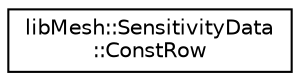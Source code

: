 digraph "类继承关系图"
{
 // INTERACTIVE_SVG=YES
  edge [fontname="Helvetica",fontsize="10",labelfontname="Helvetica",labelfontsize="10"];
  node [fontname="Helvetica",fontsize="10",shape=record];
  rankdir="LR";
  Node1 [label="libMesh::SensitivityData\l::ConstRow",height=0.2,width=0.4,color="black", fillcolor="white", style="filled",URL="$classlibMesh_1_1SensitivityData_1_1ConstRow.html"];
}
